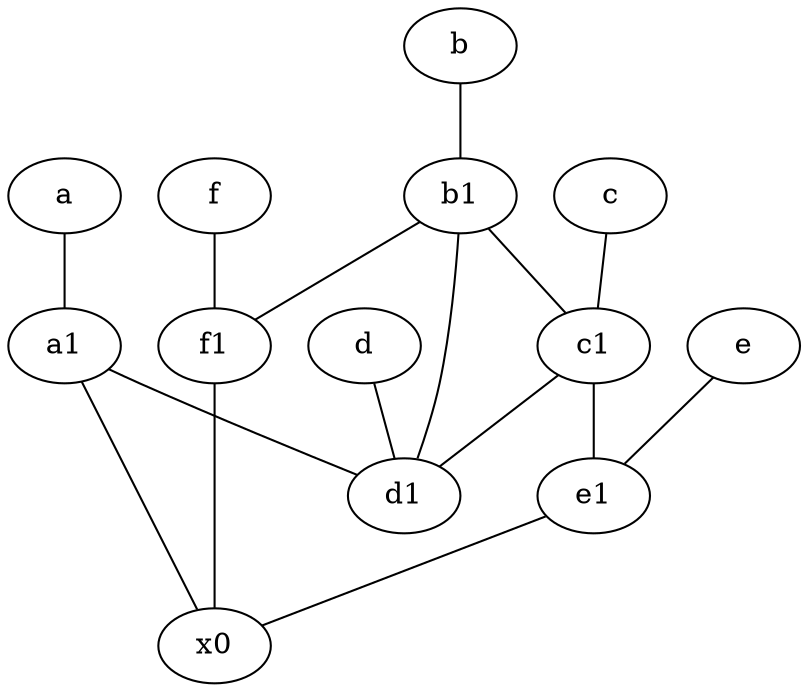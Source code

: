 graph {
	node [labelfontsize=50]
	b1 [labelfontsize=50 pos="9,4!"]
	b [labelfontsize=50 pos="10,4!"]
	x0 [labelfontsize=50]
	f1 [labelfontsize=50 pos="3,8!"]
	e [labelfontsize=50 pos="7,9!"]
	d1 [labelfontsize=50 pos="3,5!"]
	c1 [labelfontsize=50 pos="4.5,3!"]
	e1 [labelfontsize=50 pos="7,7!"]
	a [labelfontsize=50 pos="8,2!"]
	d [labelfontsize=50 pos="2,5!"]
	a1 [labelfontsize=50 pos="8,3!"]
	c [labelfontsize=50 pos="4.5,2!"]
	f [labelfontsize=50 pos="3,9!"]
	b1 -- d1
	c -- c1
	b -- b1
	e -- e1
	c1 -- d1
	d -- d1
	e1 -- x0
	b1 -- f1
	b1 -- c1
	a1 -- d1
	a1 -- x0
	a -- a1
	c1 -- e1
	f1 -- x0
	f -- f1
}
